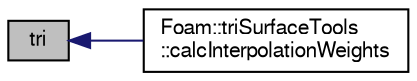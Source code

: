 digraph "tri"
{
  bgcolor="transparent";
  edge [fontname="FreeSans",fontsize="10",labelfontname="FreeSans",labelfontsize="10"];
  node [fontname="FreeSans",fontsize="10",shape=record];
  rankdir="LR";
  Node1 [label="tri",height=0.2,width=0.4,color="black", fillcolor="grey75", style="filled" fontcolor="black"];
  Node1 -> Node2 [dir="back",color="midnightblue",fontsize="10",style="solid",fontname="FreeSans"];
  Node2 [label="Foam::triSurfaceTools\l::calcInterpolationWeights",height=0.2,width=0.4,color="black",URL="$a02617.html#a312458228a8d0c4b9e6264e67abf9bf7"];
}

